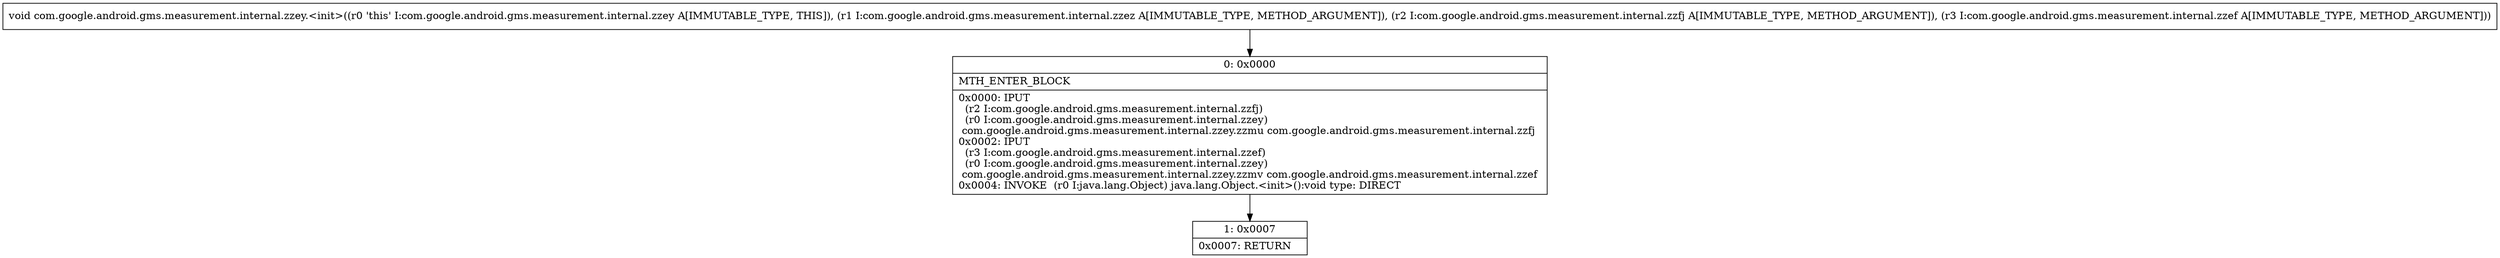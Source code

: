 digraph "CFG forcom.google.android.gms.measurement.internal.zzey.\<init\>(Lcom\/google\/android\/gms\/measurement\/internal\/zzez;Lcom\/google\/android\/gms\/measurement\/internal\/zzfj;Lcom\/google\/android\/gms\/measurement\/internal\/zzef;)V" {
Node_0 [shape=record,label="{0\:\ 0x0000|MTH_ENTER_BLOCK\l|0x0000: IPUT  \l  (r2 I:com.google.android.gms.measurement.internal.zzfj)\l  (r0 I:com.google.android.gms.measurement.internal.zzey)\l com.google.android.gms.measurement.internal.zzey.zzmu com.google.android.gms.measurement.internal.zzfj \l0x0002: IPUT  \l  (r3 I:com.google.android.gms.measurement.internal.zzef)\l  (r0 I:com.google.android.gms.measurement.internal.zzey)\l com.google.android.gms.measurement.internal.zzey.zzmv com.google.android.gms.measurement.internal.zzef \l0x0004: INVOKE  (r0 I:java.lang.Object) java.lang.Object.\<init\>():void type: DIRECT \l}"];
Node_1 [shape=record,label="{1\:\ 0x0007|0x0007: RETURN   \l}"];
MethodNode[shape=record,label="{void com.google.android.gms.measurement.internal.zzey.\<init\>((r0 'this' I:com.google.android.gms.measurement.internal.zzey A[IMMUTABLE_TYPE, THIS]), (r1 I:com.google.android.gms.measurement.internal.zzez A[IMMUTABLE_TYPE, METHOD_ARGUMENT]), (r2 I:com.google.android.gms.measurement.internal.zzfj A[IMMUTABLE_TYPE, METHOD_ARGUMENT]), (r3 I:com.google.android.gms.measurement.internal.zzef A[IMMUTABLE_TYPE, METHOD_ARGUMENT])) }"];
MethodNode -> Node_0;
Node_0 -> Node_1;
}

